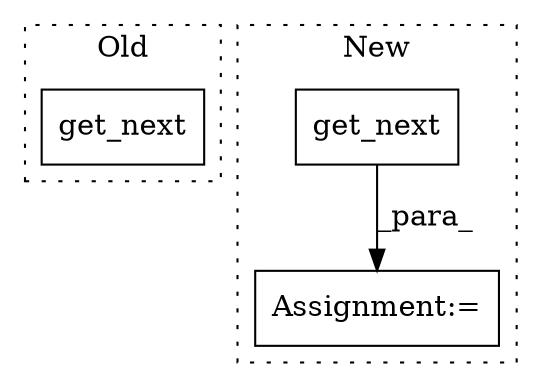 digraph G {
subgraph cluster0 {
1 [label="get_next" a="32" s="9436,9452" l="9,1" shape="box"];
label = "Old";
style="dotted";
}
subgraph cluster1 {
2 [label="get_next" a="32" s="9416,9432" l="9,1" shape="box"];
3 [label="Assignment:=" a="7" s="9401" l="1" shape="box"];
label = "New";
style="dotted";
}
2 -> 3 [label="_para_"];
}